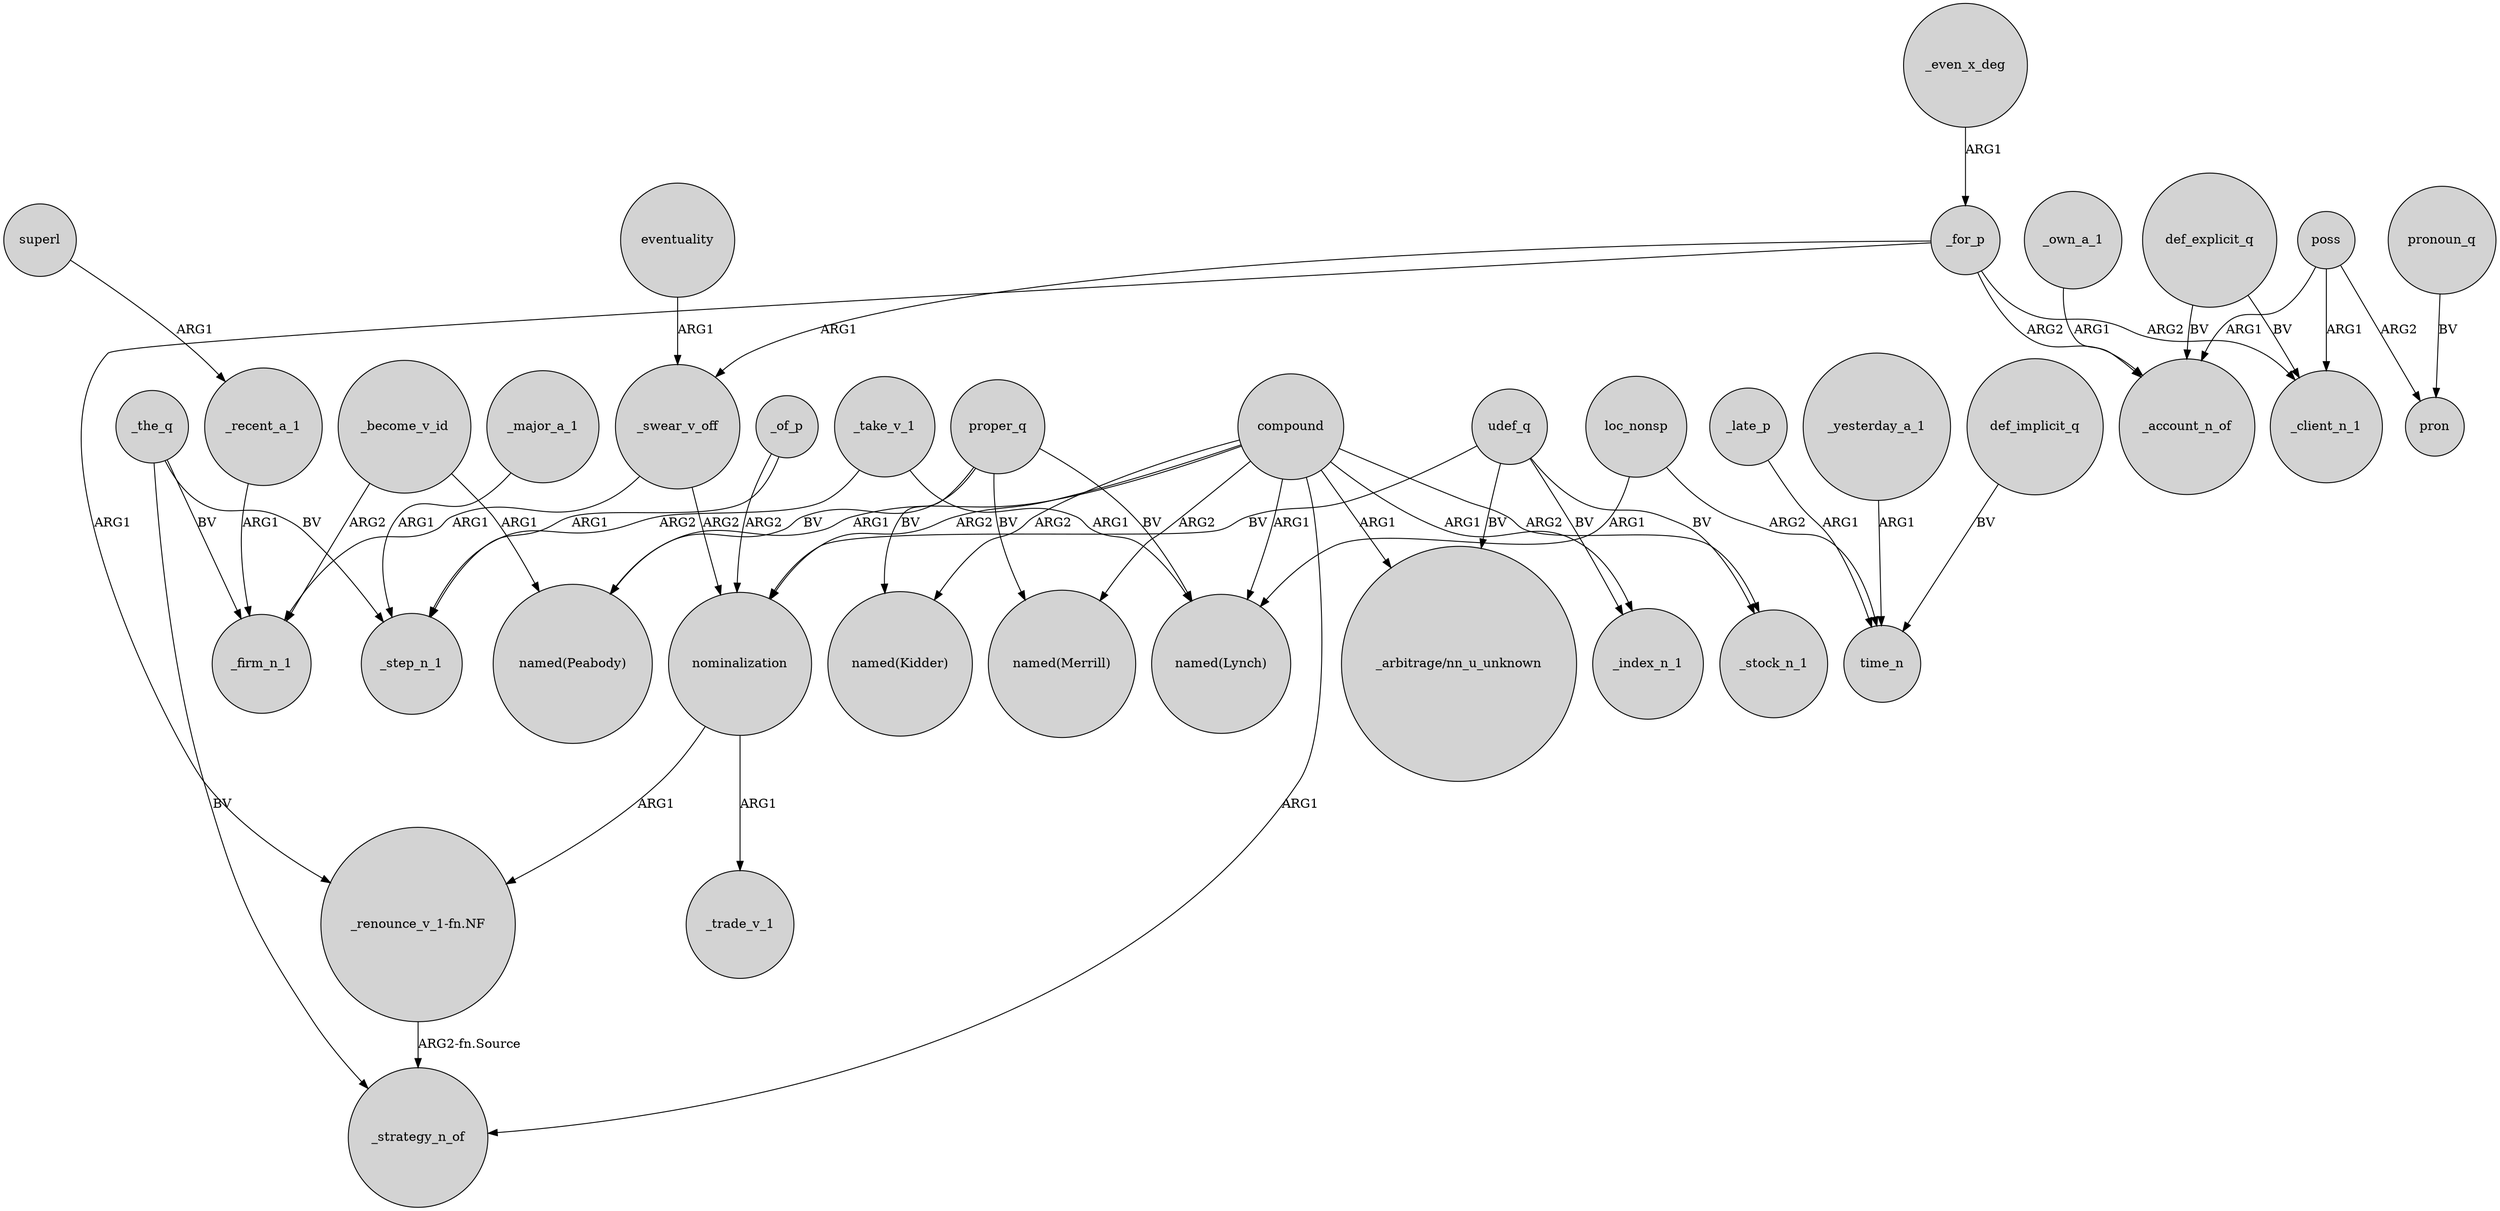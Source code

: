 digraph {
	node [shape=circle style=filled]
	compound -> "named(Kidder)" [label=ARG2]
	_become_v_id -> "named(Peabody)" [label=ARG1]
	_own_a_1 -> _account_n_of [label=ARG1]
	compound -> "named(Lynch)" [label=ARG1]
	_late_p -> time_n [label=ARG1]
	_yesterday_a_1 -> time_n [label=ARG1]
	def_explicit_q -> _client_n_1 [label=BV]
	poss -> pron [label=ARG2]
	def_implicit_q -> time_n [label=BV]
	_swear_v_off -> _firm_n_1 [label=ARG1]
	nominalization -> "_renounce_v_1-fn.NF" [label=ARG1]
	proper_q -> "named(Lynch)" [label=BV]
	_the_q -> _step_n_1 [label=BV]
	compound -> _strategy_n_of [label=ARG1]
	_for_p -> _account_n_of [label=ARG2]
	_the_q -> _strategy_n_of [label=BV]
	_take_v_1 -> "named(Lynch)" [label=ARG1]
	_swear_v_off -> nominalization [label=ARG2]
	proper_q -> "named(Peabody)" [label=BV]
	compound -> nominalization [label=ARG2]
	_for_p -> _swear_v_off [label=ARG1]
	compound -> "named(Merrill)" [label=ARG2]
	udef_q -> _index_n_1 [label=BV]
	nominalization -> _trade_v_1 [label=ARG1]
	loc_nonsp -> "named(Lynch)" [label=ARG1]
	_of_p -> _step_n_1 [label=ARG1]
	superl -> _recent_a_1 [label=ARG1]
	loc_nonsp -> time_n [label=ARG2]
	_major_a_1 -> _step_n_1 [label=ARG1]
	compound -> _stock_n_1 [label=ARG2]
	poss -> _account_n_of [label=ARG1]
	pronoun_q -> pron [label=BV]
	udef_q -> _stock_n_1 [label=BV]
	_become_v_id -> _firm_n_1 [label=ARG2]
	compound -> "named(Peabody)" [label=ARG1]
	udef_q -> "_arbitrage/nn_u_unknown" [label=BV]
	def_explicit_q -> _account_n_of [label=BV]
	_of_p -> nominalization [label=ARG2]
	proper_q -> "named(Kidder)" [label=BV]
	compound -> "_arbitrage/nn_u_unknown" [label=ARG1]
	_even_x_deg -> _for_p [label=ARG1]
	udef_q -> nominalization [label=BV]
	_for_p -> "_renounce_v_1-fn.NF" [label=ARG1]
	_the_q -> _firm_n_1 [label=BV]
	_take_v_1 -> _step_n_1 [label=ARG2]
	proper_q -> "named(Merrill)" [label=BV]
	_for_p -> _client_n_1 [label=ARG2]
	"_renounce_v_1-fn.NF" -> _strategy_n_of [label="ARG2-fn.Source"]
	_recent_a_1 -> _firm_n_1 [label=ARG1]
	compound -> _index_n_1 [label=ARG1]
	poss -> _client_n_1 [label=ARG1]
	eventuality -> _swear_v_off [label=ARG1]
}
